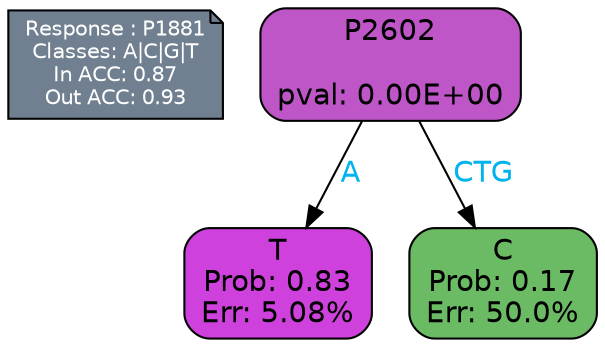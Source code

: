 digraph Tree {
node [shape=box, style="filled, rounded", color="black", fontname=helvetica] ;
graph [ranksep=equally, splines=polylines, bgcolor=transparent, dpi=600] ;
edge [fontname=helvetica] ;
LEGEND [label="Response : P1881
Classes: A|C|G|T
In ACC: 0.87
Out ACC: 0.93
",shape=note,align=left,style=filled,fillcolor="slategray",fontcolor="white",fontsize=10];1 [label="P2602

pval: 0.00E+00", fillcolor="#be56c7"] ;
2 [label="T
Prob: 0.83
Err: 5.08%", fillcolor="#cf41dc"] ;
3 [label="C
Prob: 0.17
Err: 50.0%", fillcolor="#6bba64"] ;
1 -> 2 [label="A",fontcolor=deepskyblue2] ;
1 -> 3 [label="CTG",fontcolor=deepskyblue2] ;
{rank = same; 2;3;}{rank = same; LEGEND;1;}}